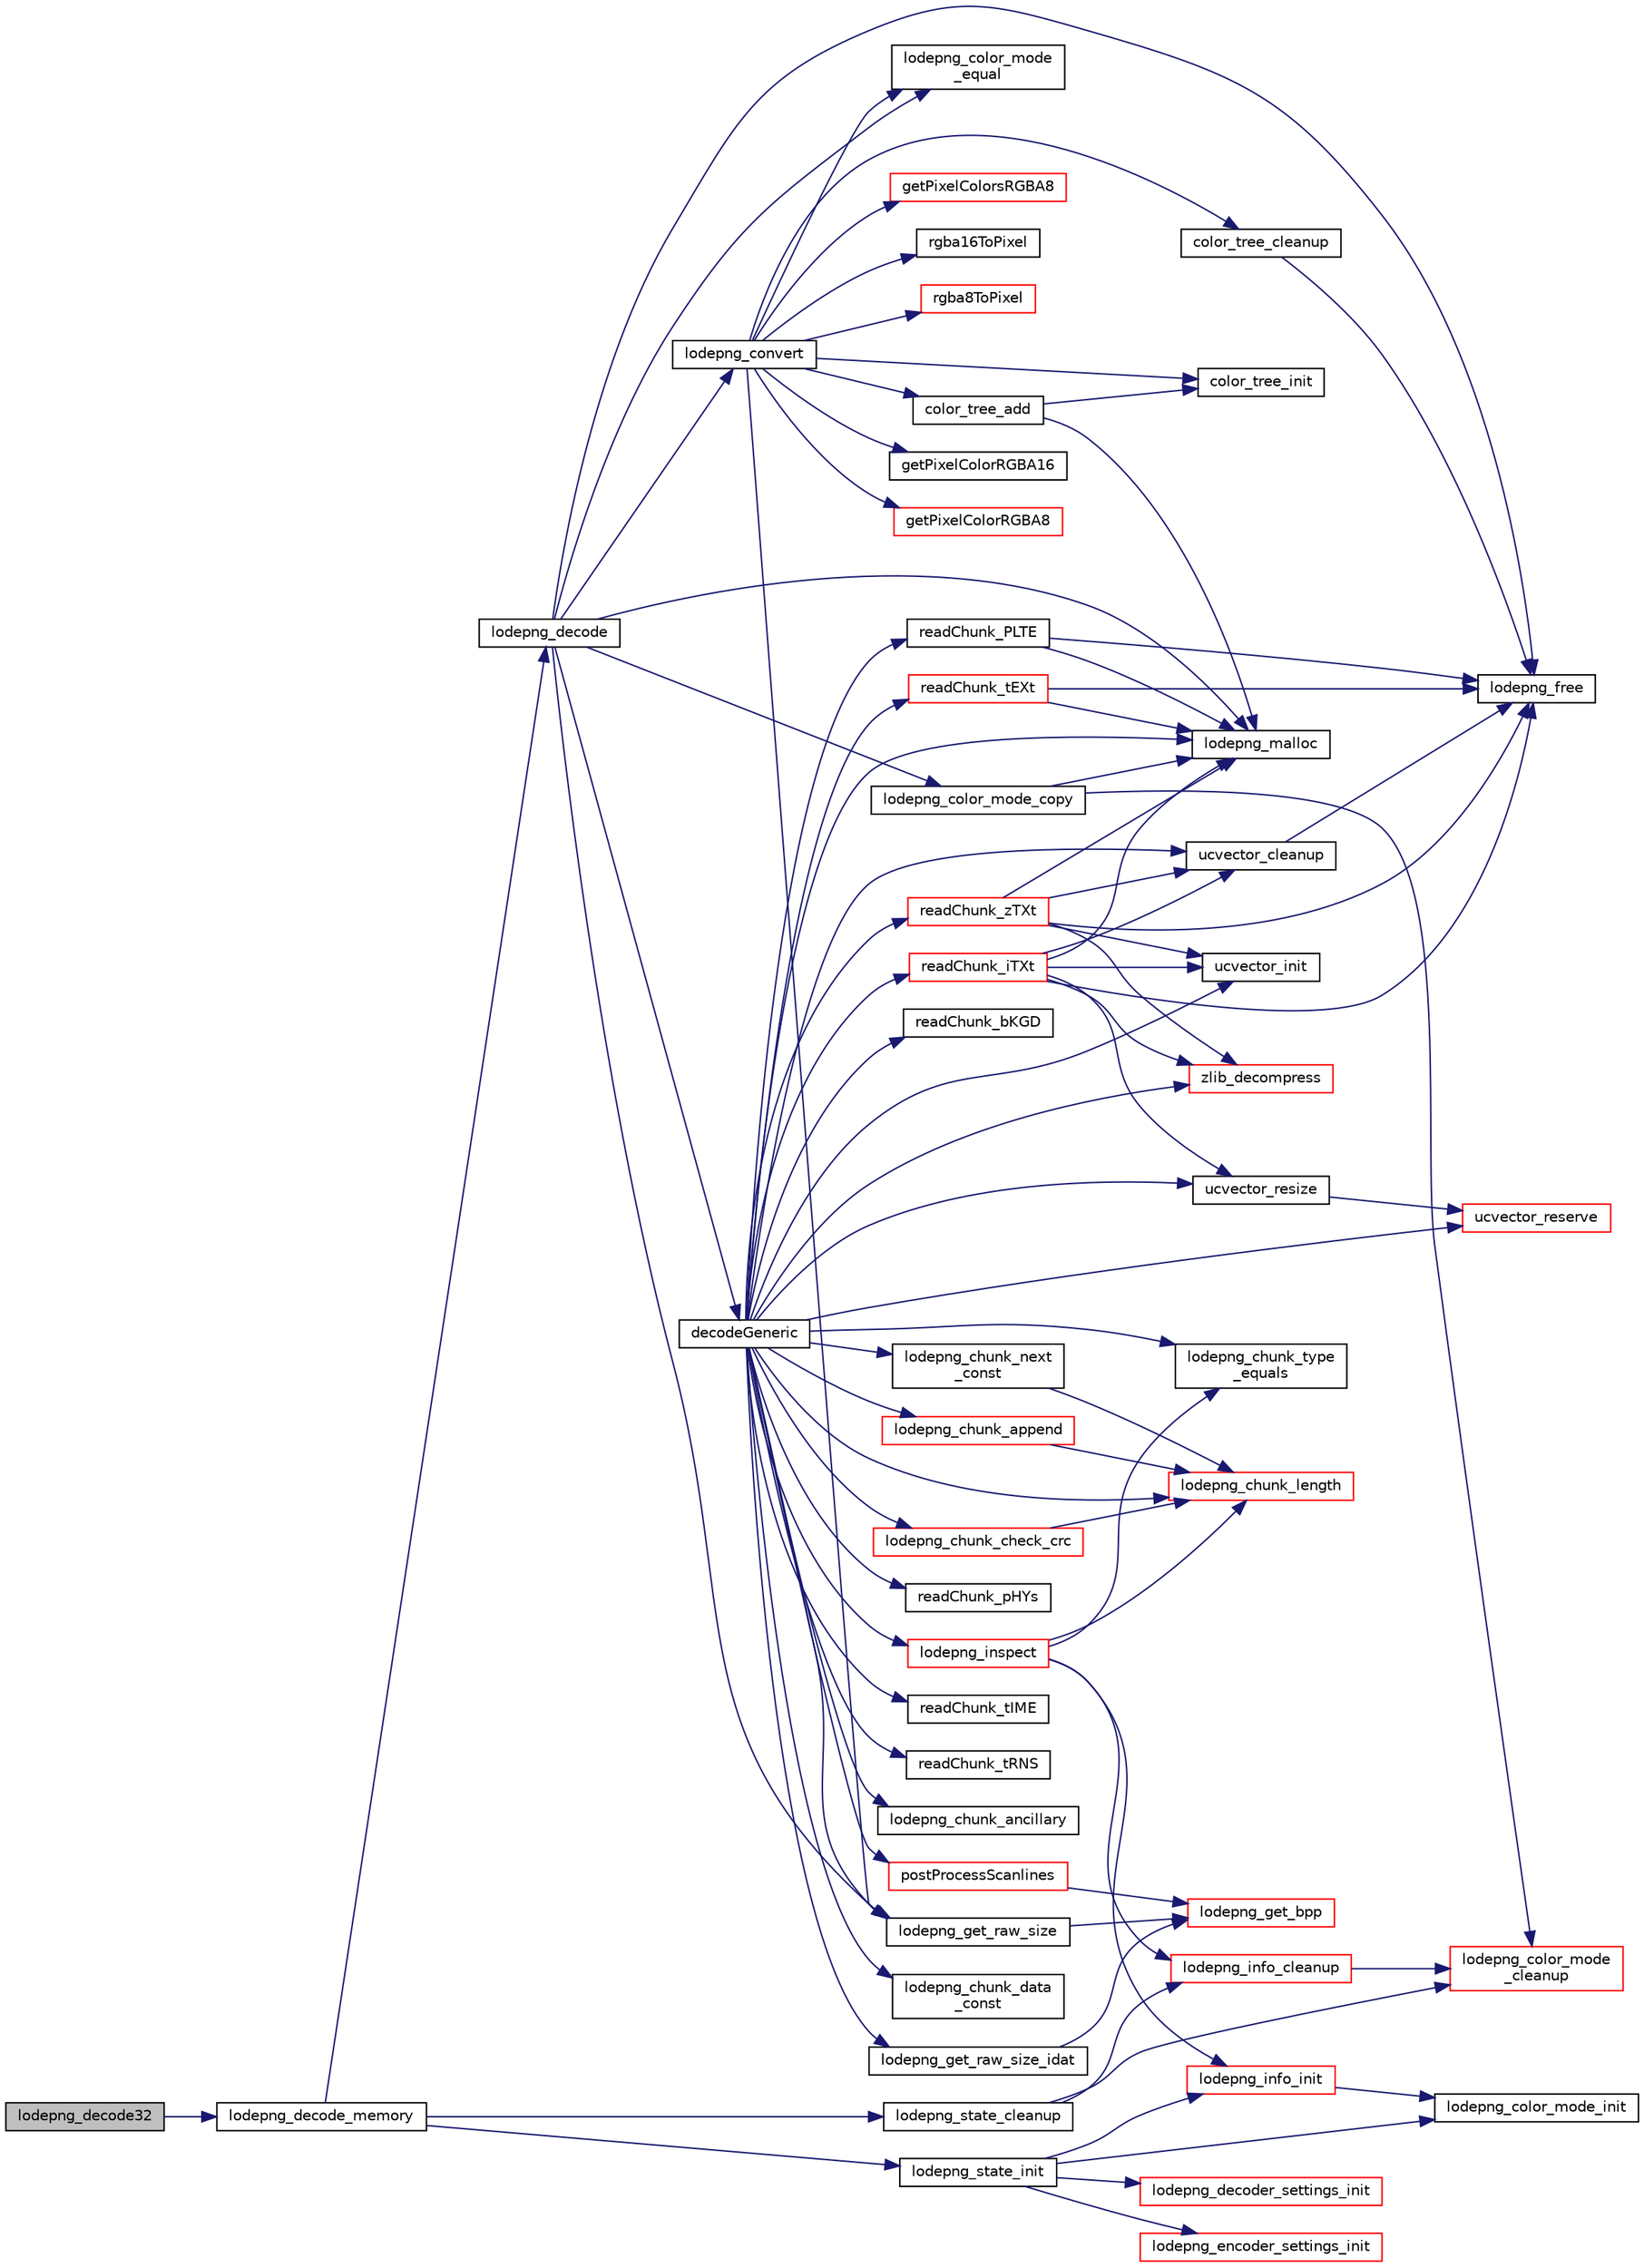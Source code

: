 digraph "lodepng_decode32"
{
 // LATEX_PDF_SIZE
  edge [fontname="Helvetica",fontsize="10",labelfontname="Helvetica",labelfontsize="10"];
  node [fontname="Helvetica",fontsize="10",shape=record];
  rankdir="LR";
  Node1 [label="lodepng_decode32",height=0.2,width=0.4,color="black", fillcolor="grey75", style="filled", fontcolor="black",tooltip=" "];
  Node1 -> Node2 [color="midnightblue",fontsize="10",style="solid",fontname="Helvetica"];
  Node2 [label="lodepng_decode_memory",height=0.2,width=0.4,color="black", fillcolor="white", style="filled",URL="$lodepng_8cpp.html#a623138ad43ce7eae0346e4324ba1f14e",tooltip=" "];
  Node2 -> Node3 [color="midnightblue",fontsize="10",style="solid",fontname="Helvetica"];
  Node3 [label="lodepng_decode",height=0.2,width=0.4,color="black", fillcolor="white", style="filled",URL="$lodepng_8cpp.html#a70adabd588a9a27dcc9eb4322f6c3b3f",tooltip=" "];
  Node3 -> Node4 [color="midnightblue",fontsize="10",style="solid",fontname="Helvetica"];
  Node4 [label="decodeGeneric",height=0.2,width=0.4,color="black", fillcolor="white", style="filled",URL="$lodepng_8cpp.html#a8a00ea9640614259d37a92c655219554",tooltip=" "];
  Node4 -> Node5 [color="midnightblue",fontsize="10",style="solid",fontname="Helvetica"];
  Node5 [label="lodepng_chunk_ancillary",height=0.2,width=0.4,color="black", fillcolor="white", style="filled",URL="$lodepng_8cpp.html#aabe8616184aa2adaa2a74ad989e6fb41",tooltip=" "];
  Node4 -> Node6 [color="midnightblue",fontsize="10",style="solid",fontname="Helvetica"];
  Node6 [label="lodepng_chunk_append",height=0.2,width=0.4,color="red", fillcolor="white", style="filled",URL="$lodepng_8cpp.html#a865c89cf0456b876e3bd5698bc910336",tooltip=" "];
  Node6 -> Node7 [color="midnightblue",fontsize="10",style="solid",fontname="Helvetica"];
  Node7 [label="lodepng_chunk_length",height=0.2,width=0.4,color="red", fillcolor="white", style="filled",URL="$lodepng_8cpp.html#ad52897a6aecee7dde053c468c6bedda2",tooltip=" "];
  Node4 -> Node10 [color="midnightblue",fontsize="10",style="solid",fontname="Helvetica"];
  Node10 [label="lodepng_chunk_check_crc",height=0.2,width=0.4,color="red", fillcolor="white", style="filled",URL="$lodepng_8cpp.html#a02091d970921c7b94c4e63821785f97a",tooltip=" "];
  Node10 -> Node7 [color="midnightblue",fontsize="10",style="solid",fontname="Helvetica"];
  Node4 -> Node12 [color="midnightblue",fontsize="10",style="solid",fontname="Helvetica"];
  Node12 [label="lodepng_chunk_data\l_const",height=0.2,width=0.4,color="black", fillcolor="white", style="filled",URL="$lodepng_8cpp.html#a18062ec4da645562be021ec5ce09c117",tooltip=" "];
  Node4 -> Node7 [color="midnightblue",fontsize="10",style="solid",fontname="Helvetica"];
  Node4 -> Node13 [color="midnightblue",fontsize="10",style="solid",fontname="Helvetica"];
  Node13 [label="lodepng_chunk_next\l_const",height=0.2,width=0.4,color="black", fillcolor="white", style="filled",URL="$lodepng_8cpp.html#a20eec77cd3ca77b9c55499846ea9595a",tooltip=" "];
  Node13 -> Node7 [color="midnightblue",fontsize="10",style="solid",fontname="Helvetica"];
  Node4 -> Node14 [color="midnightblue",fontsize="10",style="solid",fontname="Helvetica"];
  Node14 [label="lodepng_chunk_type\l_equals",height=0.2,width=0.4,color="black", fillcolor="white", style="filled",URL="$lodepng_8cpp.html#a5153305d442f8332326ef332316b06be",tooltip=" "];
  Node4 -> Node15 [color="midnightblue",fontsize="10",style="solid",fontname="Helvetica"];
  Node15 [label="lodepng_get_raw_size",height=0.2,width=0.4,color="black", fillcolor="white", style="filled",URL="$lodepng_8cpp.html#a5861bf2c5a7c8976ea2dd6d21e8d58bd",tooltip=" "];
  Node15 -> Node16 [color="midnightblue",fontsize="10",style="solid",fontname="Helvetica"];
  Node16 [label="lodepng_get_bpp",height=0.2,width=0.4,color="red", fillcolor="white", style="filled",URL="$lodepng_8cpp.html#a83344b5c8c5839ca42858dd3578220ef",tooltip=" "];
  Node4 -> Node19 [color="midnightblue",fontsize="10",style="solid",fontname="Helvetica"];
  Node19 [label="lodepng_get_raw_size_idat",height=0.2,width=0.4,color="black", fillcolor="white", style="filled",URL="$lodepng_8cpp.html#abd86de60af830d70e54ec9d4bd9acb3b",tooltip=" "];
  Node19 -> Node16 [color="midnightblue",fontsize="10",style="solid",fontname="Helvetica"];
  Node4 -> Node20 [color="midnightblue",fontsize="10",style="solid",fontname="Helvetica"];
  Node20 [label="lodepng_inspect",height=0.2,width=0.4,color="red", fillcolor="white", style="filled",URL="$lodepng_8cpp.html#a0bee70fa0a93ca4463b35a3ceb9910e3",tooltip=" "];
  Node20 -> Node7 [color="midnightblue",fontsize="10",style="solid",fontname="Helvetica"];
  Node20 -> Node14 [color="midnightblue",fontsize="10",style="solid",fontname="Helvetica"];
  Node20 -> Node22 [color="midnightblue",fontsize="10",style="solid",fontname="Helvetica"];
  Node22 [label="lodepng_info_cleanup",height=0.2,width=0.4,color="red", fillcolor="white", style="filled",URL="$lodepng_8cpp.html#ad4b9dc33569e24062e077f5a69ead178",tooltip=" "];
  Node22 -> Node23 [color="midnightblue",fontsize="10",style="solid",fontname="Helvetica"];
  Node23 [label="lodepng_color_mode\l_cleanup",height=0.2,width=0.4,color="red", fillcolor="white", style="filled",URL="$lodepng_8cpp.html#ab1c7709a984d5842ab314cf5d2dc2dcc",tooltip=" "];
  Node20 -> Node30 [color="midnightblue",fontsize="10",style="solid",fontname="Helvetica"];
  Node30 [label="lodepng_info_init",height=0.2,width=0.4,color="red", fillcolor="white", style="filled",URL="$lodepng_8cpp.html#ae50c1ddde2fa8004b46da433f3e20974",tooltip=" "];
  Node30 -> Node31 [color="midnightblue",fontsize="10",style="solid",fontname="Helvetica"];
  Node31 [label="lodepng_color_mode_init",height=0.2,width=0.4,color="black", fillcolor="white", style="filled",URL="$lodepng_8cpp.html#a66345d4cdab130c6cbd3166d7a0a5257",tooltip=" "];
  Node4 -> Node35 [color="midnightblue",fontsize="10",style="solid",fontname="Helvetica"];
  Node35 [label="lodepng_malloc",height=0.2,width=0.4,color="black", fillcolor="white", style="filled",URL="$lodepng_8cpp.html#acde6d2f623c875a922fc7526d49af03c",tooltip=" "];
  Node4 -> Node36 [color="midnightblue",fontsize="10",style="solid",fontname="Helvetica"];
  Node36 [label="postProcessScanlines",height=0.2,width=0.4,color="red", fillcolor="white", style="filled",URL="$lodepng_8cpp.html#a0dd02ca1504cab05af1e059978fb5246",tooltip=" "];
  Node36 -> Node16 [color="midnightblue",fontsize="10",style="solid",fontname="Helvetica"];
  Node4 -> Node46 [color="midnightblue",fontsize="10",style="solid",fontname="Helvetica"];
  Node46 [label="readChunk_bKGD",height=0.2,width=0.4,color="black", fillcolor="white", style="filled",URL="$lodepng_8cpp.html#ae87caf20dd66924a8cdf142e5ab8e7ea",tooltip=" "];
  Node4 -> Node47 [color="midnightblue",fontsize="10",style="solid",fontname="Helvetica"];
  Node47 [label="readChunk_iTXt",height=0.2,width=0.4,color="red", fillcolor="white", style="filled",URL="$lodepng_8cpp.html#a913d901f3aa548d4f00e9715112447e5",tooltip=" "];
  Node47 -> Node25 [color="midnightblue",fontsize="10",style="solid",fontname="Helvetica"];
  Node25 [label="lodepng_free",height=0.2,width=0.4,color="black", fillcolor="white", style="filled",URL="$lodepng_8cpp.html#a5cabd4078527ba33b78791fac7e8b15c",tooltip=" "];
  Node47 -> Node35 [color="midnightblue",fontsize="10",style="solid",fontname="Helvetica"];
  Node47 -> Node52 [color="midnightblue",fontsize="10",style="solid",fontname="Helvetica"];
  Node52 [label="ucvector_cleanup",height=0.2,width=0.4,color="black", fillcolor="white", style="filled",URL="$lodepng_8cpp.html#ad689bf84470238e26b01524631d778ec",tooltip=" "];
  Node52 -> Node25 [color="midnightblue",fontsize="10",style="solid",fontname="Helvetica"];
  Node47 -> Node53 [color="midnightblue",fontsize="10",style="solid",fontname="Helvetica"];
  Node53 [label="ucvector_init",height=0.2,width=0.4,color="black", fillcolor="white", style="filled",URL="$lodepng_8cpp.html#a1b58c07819eec4ff7e903138c08eb502",tooltip=" "];
  Node47 -> Node55 [color="midnightblue",fontsize="10",style="solid",fontname="Helvetica"];
  Node55 [label="ucvector_resize",height=0.2,width=0.4,color="black", fillcolor="white", style="filled",URL="$lodepng_8cpp.html#ae4e2da90ae4abb858852f211eb28d622",tooltip=" "];
  Node55 -> Node56 [color="midnightblue",fontsize="10",style="solid",fontname="Helvetica"];
  Node56 [label="ucvector_reserve",height=0.2,width=0.4,color="red", fillcolor="white", style="filled",URL="$lodepng_8cpp.html#ac03e508691c2826ee4065627465ccb4a",tooltip=" "];
  Node47 -> Node57 [color="midnightblue",fontsize="10",style="solid",fontname="Helvetica"];
  Node57 [label="zlib_decompress",height=0.2,width=0.4,color="red", fillcolor="white", style="filled",URL="$lodepng_8cpp.html#ae06154c06600720b6c5727ba57519c36",tooltip=" "];
  Node4 -> Node84 [color="midnightblue",fontsize="10",style="solid",fontname="Helvetica"];
  Node84 [label="readChunk_pHYs",height=0.2,width=0.4,color="black", fillcolor="white", style="filled",URL="$lodepng_8cpp.html#af37ead0521e128d15f14e28237a07e91",tooltip=" "];
  Node4 -> Node85 [color="midnightblue",fontsize="10",style="solid",fontname="Helvetica"];
  Node85 [label="readChunk_PLTE",height=0.2,width=0.4,color="black", fillcolor="white", style="filled",URL="$lodepng_8cpp.html#aae793be5b27e93933301f1213967efd5",tooltip=" "];
  Node85 -> Node25 [color="midnightblue",fontsize="10",style="solid",fontname="Helvetica"];
  Node85 -> Node35 [color="midnightblue",fontsize="10",style="solid",fontname="Helvetica"];
  Node4 -> Node86 [color="midnightblue",fontsize="10",style="solid",fontname="Helvetica"];
  Node86 [label="readChunk_tEXt",height=0.2,width=0.4,color="red", fillcolor="white", style="filled",URL="$lodepng_8cpp.html#ae06c93c7291120dea6123f08b4da1b00",tooltip=" "];
  Node86 -> Node25 [color="midnightblue",fontsize="10",style="solid",fontname="Helvetica"];
  Node86 -> Node35 [color="midnightblue",fontsize="10",style="solid",fontname="Helvetica"];
  Node4 -> Node88 [color="midnightblue",fontsize="10",style="solid",fontname="Helvetica"];
  Node88 [label="readChunk_tIME",height=0.2,width=0.4,color="black", fillcolor="white", style="filled",URL="$lodepng_8cpp.html#af68e84a1195f275f37e09896985bed96",tooltip=" "];
  Node4 -> Node89 [color="midnightblue",fontsize="10",style="solid",fontname="Helvetica"];
  Node89 [label="readChunk_tRNS",height=0.2,width=0.4,color="black", fillcolor="white", style="filled",URL="$lodepng_8cpp.html#a225d94ed715bb608c813059236fbf72a",tooltip=" "];
  Node4 -> Node90 [color="midnightblue",fontsize="10",style="solid",fontname="Helvetica"];
  Node90 [label="readChunk_zTXt",height=0.2,width=0.4,color="red", fillcolor="white", style="filled",URL="$lodepng_8cpp.html#a487ae2548dc4d0282d7fdd13c66c7bc8",tooltip=" "];
  Node90 -> Node25 [color="midnightblue",fontsize="10",style="solid",fontname="Helvetica"];
  Node90 -> Node35 [color="midnightblue",fontsize="10",style="solid",fontname="Helvetica"];
  Node90 -> Node52 [color="midnightblue",fontsize="10",style="solid",fontname="Helvetica"];
  Node90 -> Node53 [color="midnightblue",fontsize="10",style="solid",fontname="Helvetica"];
  Node90 -> Node57 [color="midnightblue",fontsize="10",style="solid",fontname="Helvetica"];
  Node4 -> Node52 [color="midnightblue",fontsize="10",style="solid",fontname="Helvetica"];
  Node4 -> Node53 [color="midnightblue",fontsize="10",style="solid",fontname="Helvetica"];
  Node4 -> Node56 [color="midnightblue",fontsize="10",style="solid",fontname="Helvetica"];
  Node4 -> Node55 [color="midnightblue",fontsize="10",style="solid",fontname="Helvetica"];
  Node4 -> Node57 [color="midnightblue",fontsize="10",style="solid",fontname="Helvetica"];
  Node3 -> Node91 [color="midnightblue",fontsize="10",style="solid",fontname="Helvetica"];
  Node91 [label="lodepng_color_mode_copy",height=0.2,width=0.4,color="black", fillcolor="white", style="filled",URL="$lodepng_8cpp.html#a7801819a161b96f65259680126e270f1",tooltip=" "];
  Node91 -> Node23 [color="midnightblue",fontsize="10",style="solid",fontname="Helvetica"];
  Node91 -> Node35 [color="midnightblue",fontsize="10",style="solid",fontname="Helvetica"];
  Node3 -> Node92 [color="midnightblue",fontsize="10",style="solid",fontname="Helvetica"];
  Node92 [label="lodepng_color_mode\l_equal",height=0.2,width=0.4,color="black", fillcolor="white", style="filled",URL="$lodepng_8cpp.html#aa2781df4d5704a3daa132056d411dbd5",tooltip=" "];
  Node3 -> Node93 [color="midnightblue",fontsize="10",style="solid",fontname="Helvetica"];
  Node93 [label="lodepng_convert",height=0.2,width=0.4,color="black", fillcolor="white", style="filled",URL="$lodepng_8cpp.html#abd20ba96aa7a2e3d782204c604baab09",tooltip=" "];
  Node93 -> Node94 [color="midnightblue",fontsize="10",style="solid",fontname="Helvetica"];
  Node94 [label="color_tree_add",height=0.2,width=0.4,color="black", fillcolor="white", style="filled",URL="$lodepng_8cpp.html#aa46975c6bbcf93a68f6b62253f3caf1e",tooltip=" "];
  Node94 -> Node95 [color="midnightblue",fontsize="10",style="solid",fontname="Helvetica"];
  Node95 [label="color_tree_init",height=0.2,width=0.4,color="black", fillcolor="white", style="filled",URL="$lodepng_8cpp.html#aa74699e8ee61d176da398bb2e3b90bb2",tooltip=" "];
  Node94 -> Node35 [color="midnightblue",fontsize="10",style="solid",fontname="Helvetica"];
  Node93 -> Node96 [color="midnightblue",fontsize="10",style="solid",fontname="Helvetica"];
  Node96 [label="color_tree_cleanup",height=0.2,width=0.4,color="black", fillcolor="white", style="filled",URL="$lodepng_8cpp.html#a561706f2a518dd06d27bf0447ea3539d",tooltip=" "];
  Node96 -> Node25 [color="midnightblue",fontsize="10",style="solid",fontname="Helvetica"];
  Node93 -> Node95 [color="midnightblue",fontsize="10",style="solid",fontname="Helvetica"];
  Node93 -> Node97 [color="midnightblue",fontsize="10",style="solid",fontname="Helvetica"];
  Node97 [label="getPixelColorRGBA16",height=0.2,width=0.4,color="black", fillcolor="white", style="filled",URL="$lodepng_8cpp.html#af0ee0fdc57a1031dbd0f003255e40993",tooltip=" "];
  Node93 -> Node98 [color="midnightblue",fontsize="10",style="solid",fontname="Helvetica"];
  Node98 [label="getPixelColorRGBA8",height=0.2,width=0.4,color="red", fillcolor="white", style="filled",URL="$lodepng_8cpp.html#a42d17731df8bbf57cdc0979b54586940",tooltip=" "];
  Node93 -> Node100 [color="midnightblue",fontsize="10",style="solid",fontname="Helvetica"];
  Node100 [label="getPixelColorsRGBA8",height=0.2,width=0.4,color="red", fillcolor="white", style="filled",URL="$lodepng_8cpp.html#a72f742318aa70cfe2ce8a8672aade055",tooltip=" "];
  Node93 -> Node92 [color="midnightblue",fontsize="10",style="solid",fontname="Helvetica"];
  Node93 -> Node15 [color="midnightblue",fontsize="10",style="solid",fontname="Helvetica"];
  Node93 -> Node101 [color="midnightblue",fontsize="10",style="solid",fontname="Helvetica"];
  Node101 [label="rgba16ToPixel",height=0.2,width=0.4,color="black", fillcolor="white", style="filled",URL="$lodepng_8cpp.html#a21f6730f1d0af824c647ceab81d2b41c",tooltip=" "];
  Node93 -> Node102 [color="midnightblue",fontsize="10",style="solid",fontname="Helvetica"];
  Node102 [label="rgba8ToPixel",height=0.2,width=0.4,color="red", fillcolor="white", style="filled",URL="$lodepng_8cpp.html#aa0a383c090779fbb6553cf0f64c1ac16",tooltip=" "];
  Node3 -> Node25 [color="midnightblue",fontsize="10",style="solid",fontname="Helvetica"];
  Node3 -> Node15 [color="midnightblue",fontsize="10",style="solid",fontname="Helvetica"];
  Node3 -> Node35 [color="midnightblue",fontsize="10",style="solid",fontname="Helvetica"];
  Node2 -> Node105 [color="midnightblue",fontsize="10",style="solid",fontname="Helvetica"];
  Node105 [label="lodepng_state_cleanup",height=0.2,width=0.4,color="black", fillcolor="white", style="filled",URL="$lodepng_8cpp.html#a74109bf9860e2eb4bfa872ab8cf0f000",tooltip=" "];
  Node105 -> Node23 [color="midnightblue",fontsize="10",style="solid",fontname="Helvetica"];
  Node105 -> Node22 [color="midnightblue",fontsize="10",style="solid",fontname="Helvetica"];
  Node2 -> Node106 [color="midnightblue",fontsize="10",style="solid",fontname="Helvetica"];
  Node106 [label="lodepng_state_init",height=0.2,width=0.4,color="black", fillcolor="white", style="filled",URL="$lodepng_8cpp.html#ae3ee1eb944467fbbc1cf939328dd6a57",tooltip=" "];
  Node106 -> Node31 [color="midnightblue",fontsize="10",style="solid",fontname="Helvetica"];
  Node106 -> Node107 [color="midnightblue",fontsize="10",style="solid",fontname="Helvetica"];
  Node107 [label="lodepng_decoder_settings_init",height=0.2,width=0.4,color="red", fillcolor="white", style="filled",URL="$lodepng_8cpp.html#a9220280c647e2a90a9b05d20038f1c6d",tooltip=" "];
  Node106 -> Node109 [color="midnightblue",fontsize="10",style="solid",fontname="Helvetica"];
  Node109 [label="lodepng_encoder_settings_init",height=0.2,width=0.4,color="red", fillcolor="white", style="filled",URL="$lodepng_8cpp.html#a874763ad14a0c84d41d0819212407a5a",tooltip=" "];
  Node106 -> Node30 [color="midnightblue",fontsize="10",style="solid",fontname="Helvetica"];
}
